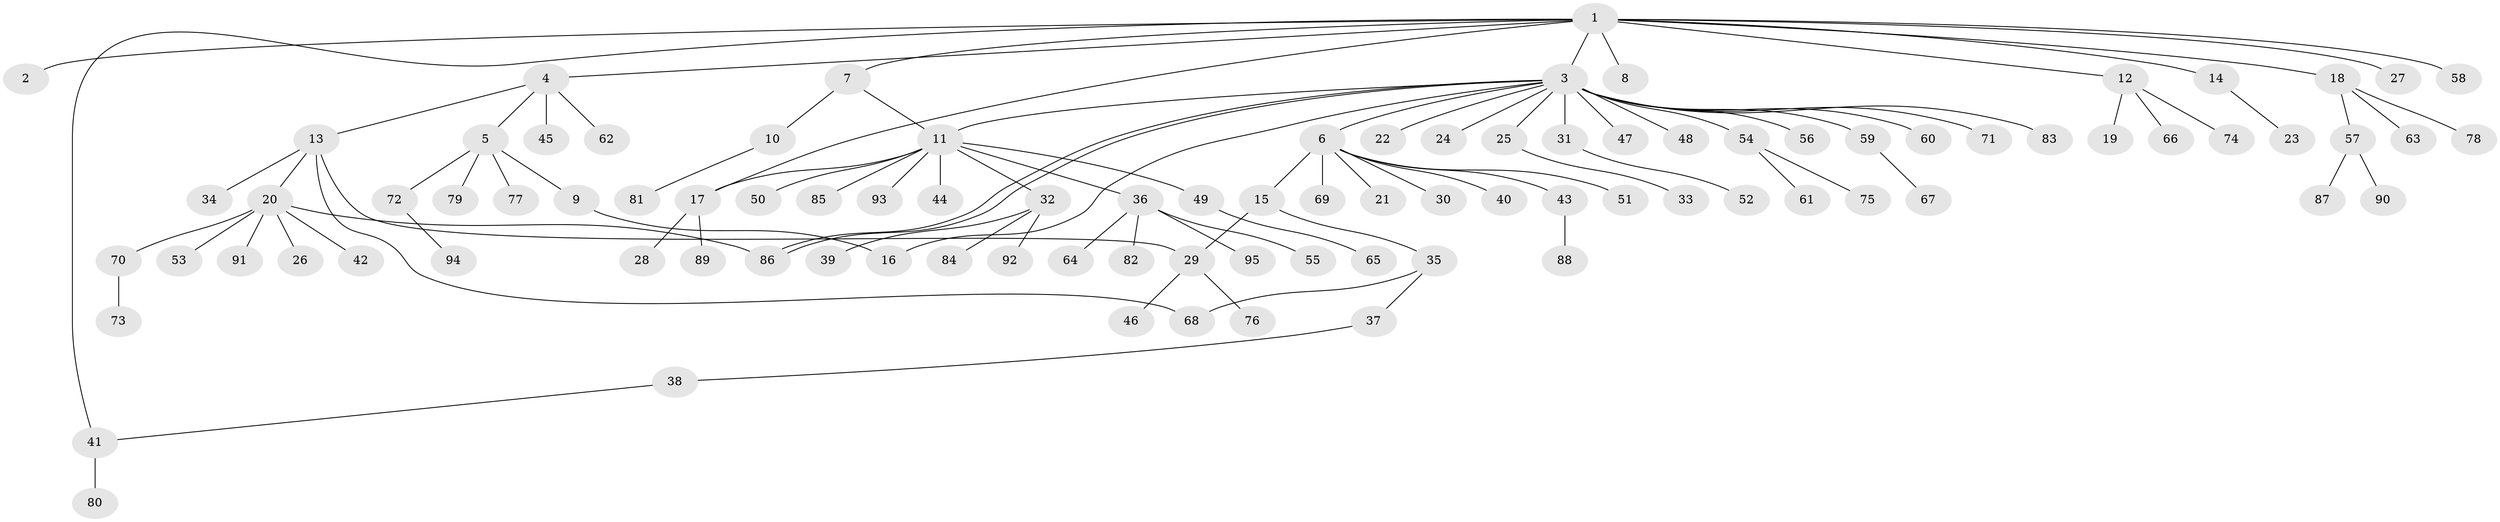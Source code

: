 // coarse degree distribution, {19: 0.017543859649122806, 11: 0.017543859649122806, 1: 0.8070175438596491, 3: 0.017543859649122806, 2: 0.10526315789473684, 17: 0.017543859649122806, 4: 0.017543859649122806}
// Generated by graph-tools (version 1.1) at 2025/51/03/04/25 21:51:39]
// undirected, 95 vertices, 102 edges
graph export_dot {
graph [start="1"]
  node [color=gray90,style=filled];
  1;
  2;
  3;
  4;
  5;
  6;
  7;
  8;
  9;
  10;
  11;
  12;
  13;
  14;
  15;
  16;
  17;
  18;
  19;
  20;
  21;
  22;
  23;
  24;
  25;
  26;
  27;
  28;
  29;
  30;
  31;
  32;
  33;
  34;
  35;
  36;
  37;
  38;
  39;
  40;
  41;
  42;
  43;
  44;
  45;
  46;
  47;
  48;
  49;
  50;
  51;
  52;
  53;
  54;
  55;
  56;
  57;
  58;
  59;
  60;
  61;
  62;
  63;
  64;
  65;
  66;
  67;
  68;
  69;
  70;
  71;
  72;
  73;
  74;
  75;
  76;
  77;
  78;
  79;
  80;
  81;
  82;
  83;
  84;
  85;
  86;
  87;
  88;
  89;
  90;
  91;
  92;
  93;
  94;
  95;
  1 -- 2;
  1 -- 3;
  1 -- 4;
  1 -- 7;
  1 -- 8;
  1 -- 12;
  1 -- 14;
  1 -- 17;
  1 -- 18;
  1 -- 27;
  1 -- 41;
  1 -- 58;
  3 -- 6;
  3 -- 11;
  3 -- 16;
  3 -- 22;
  3 -- 24;
  3 -- 25;
  3 -- 31;
  3 -- 47;
  3 -- 48;
  3 -- 54;
  3 -- 56;
  3 -- 59;
  3 -- 60;
  3 -- 71;
  3 -- 83;
  3 -- 86;
  3 -- 86;
  4 -- 5;
  4 -- 13;
  4 -- 45;
  4 -- 62;
  5 -- 9;
  5 -- 72;
  5 -- 77;
  5 -- 79;
  6 -- 15;
  6 -- 21;
  6 -- 30;
  6 -- 40;
  6 -- 43;
  6 -- 51;
  6 -- 69;
  7 -- 10;
  7 -- 11;
  9 -- 16;
  10 -- 81;
  11 -- 17;
  11 -- 32;
  11 -- 36;
  11 -- 44;
  11 -- 49;
  11 -- 50;
  11 -- 85;
  11 -- 93;
  12 -- 19;
  12 -- 66;
  12 -- 74;
  13 -- 20;
  13 -- 29;
  13 -- 34;
  13 -- 68;
  14 -- 23;
  15 -- 29;
  15 -- 35;
  17 -- 28;
  17 -- 89;
  18 -- 57;
  18 -- 63;
  18 -- 78;
  20 -- 26;
  20 -- 42;
  20 -- 53;
  20 -- 70;
  20 -- 86;
  20 -- 91;
  25 -- 33;
  29 -- 46;
  29 -- 76;
  31 -- 52;
  32 -- 39;
  32 -- 84;
  32 -- 92;
  35 -- 37;
  35 -- 68;
  36 -- 55;
  36 -- 64;
  36 -- 82;
  36 -- 95;
  37 -- 38;
  38 -- 41;
  41 -- 80;
  43 -- 88;
  49 -- 65;
  54 -- 61;
  54 -- 75;
  57 -- 87;
  57 -- 90;
  59 -- 67;
  70 -- 73;
  72 -- 94;
}
